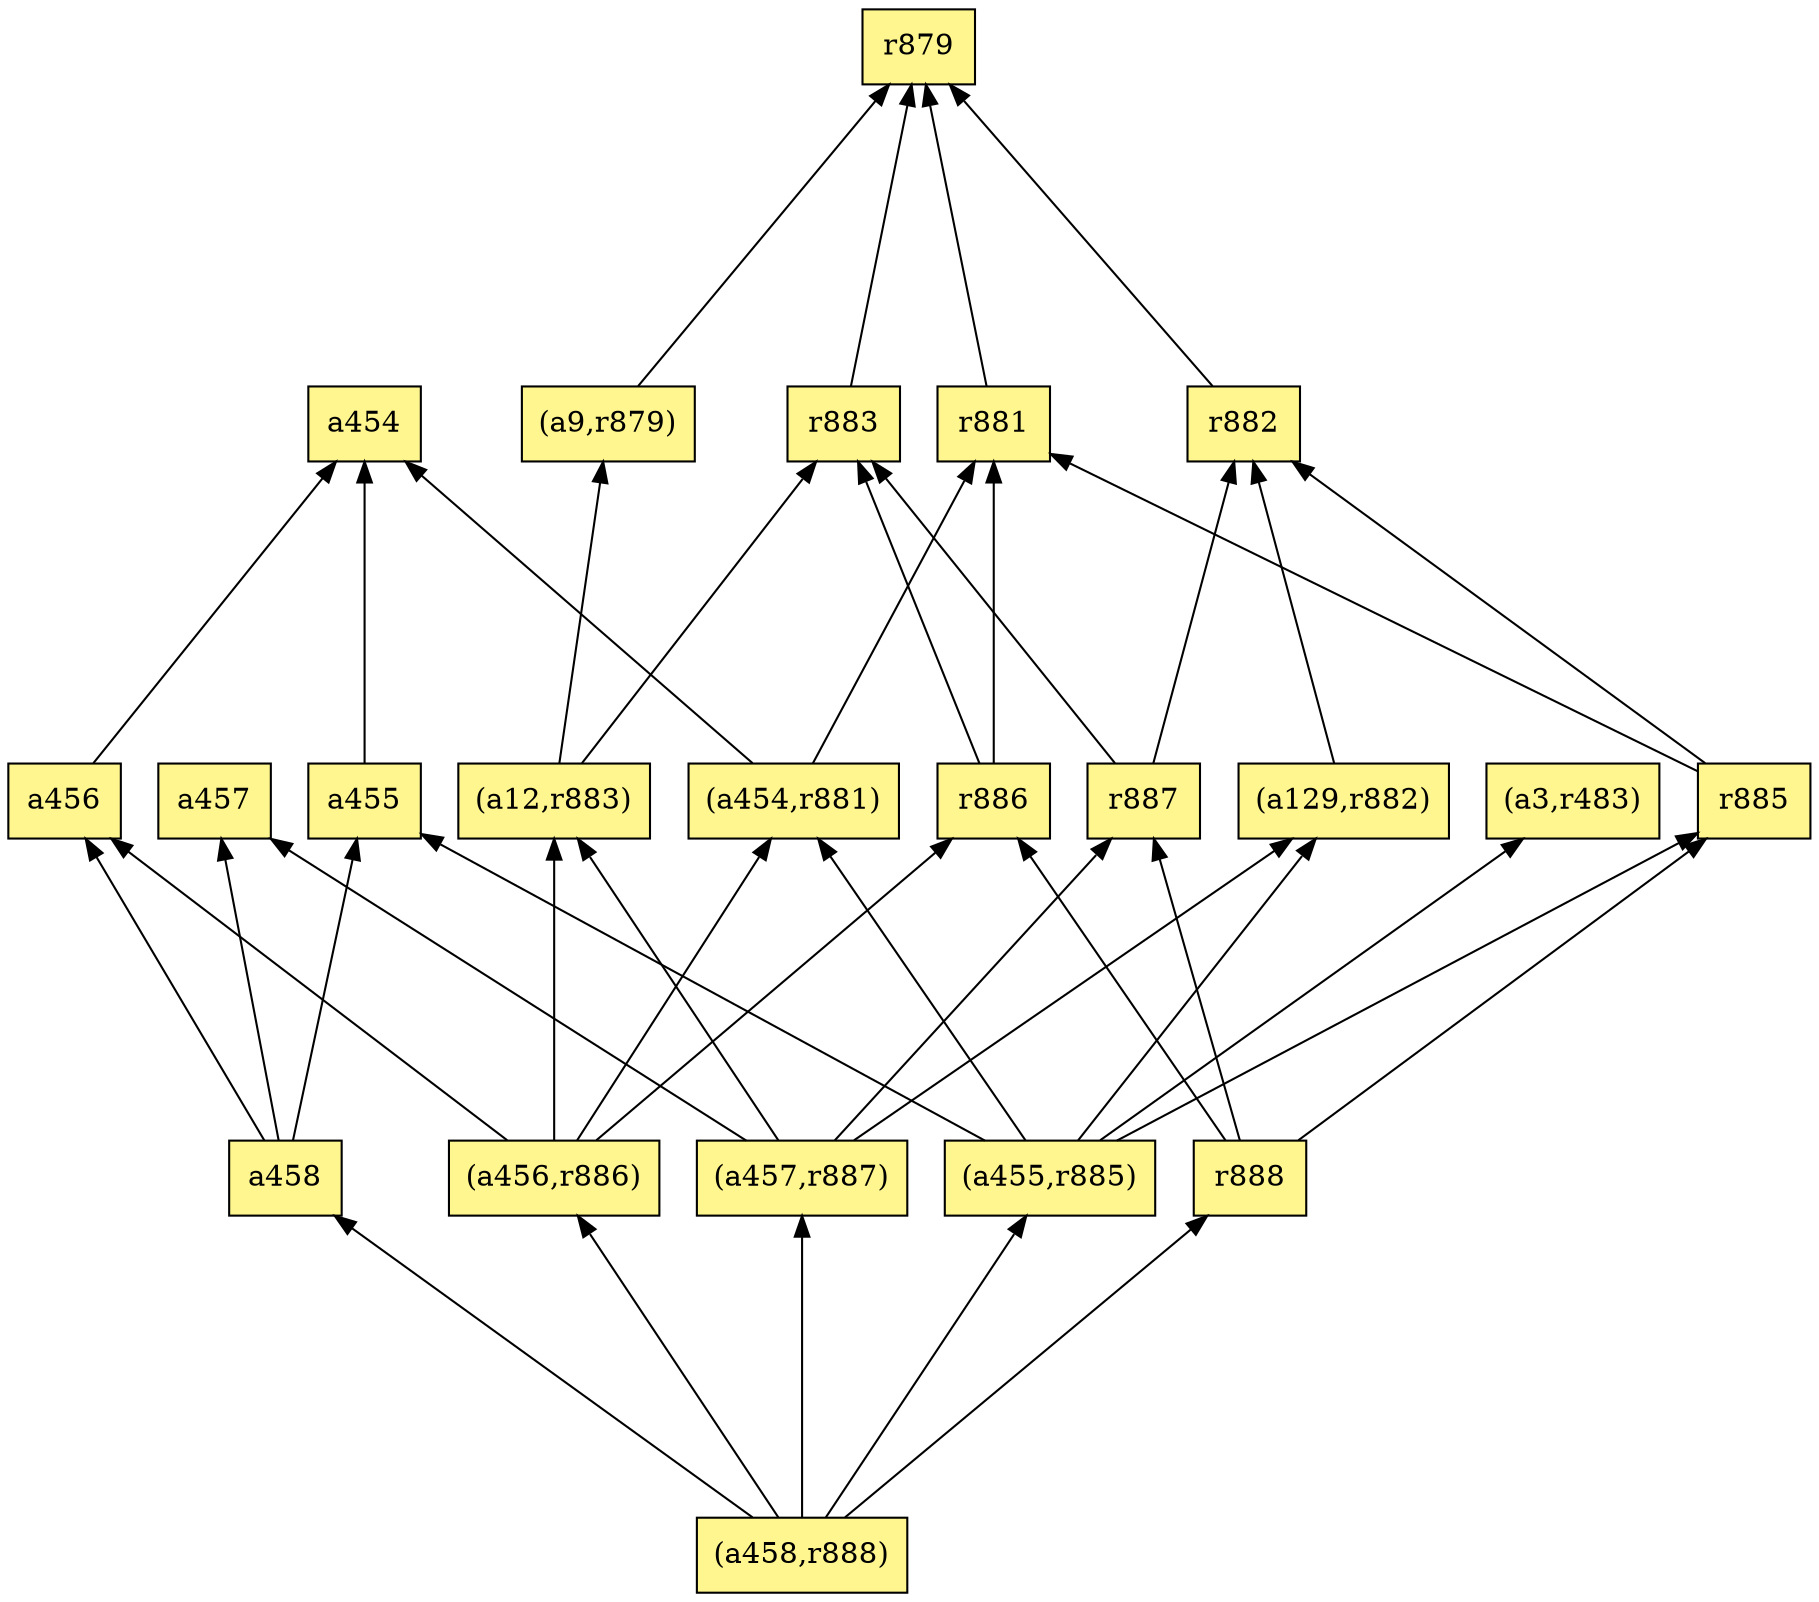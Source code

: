 digraph G {
rankdir=BT;ranksep="2.0";
"a454" [shape=record,fillcolor=khaki1,style=filled,label="{a454}"];
"r887" [shape=record,fillcolor=khaki1,style=filled,label="{r887}"];
"a455" [shape=record,fillcolor=khaki1,style=filled,label="{a455}"];
"r882" [shape=record,fillcolor=khaki1,style=filled,label="{r882}"];
"a457" [shape=record,fillcolor=khaki1,style=filled,label="{a457}"];
"(a454,r881)" [shape=record,fillcolor=khaki1,style=filled,label="{(a454,r881)}"];
"(a456,r886)" [shape=record,fillcolor=khaki1,style=filled,label="{(a456,r886)}"];
"(a9,r879)" [shape=record,fillcolor=khaki1,style=filled,label="{(a9,r879)}"];
"r885" [shape=record,fillcolor=khaki1,style=filled,label="{r885}"];
"r883" [shape=record,fillcolor=khaki1,style=filled,label="{r883}"];
"a456" [shape=record,fillcolor=khaki1,style=filled,label="{a456}"];
"(a455,r885)" [shape=record,fillcolor=khaki1,style=filled,label="{(a455,r885)}"];
"r888" [shape=record,fillcolor=khaki1,style=filled,label="{r888}"];
"r881" [shape=record,fillcolor=khaki1,style=filled,label="{r881}"];
"(a458,r888)" [shape=record,fillcolor=khaki1,style=filled,label="{(a458,r888)}"];
"a458" [shape=record,fillcolor=khaki1,style=filled,label="{a458}"];
"r879" [shape=record,fillcolor=khaki1,style=filled,label="{r879}"];
"(a3,r483)" [shape=record,fillcolor=khaki1,style=filled,label="{(a3,r483)}"];
"(a457,r887)" [shape=record,fillcolor=khaki1,style=filled,label="{(a457,r887)}"];
"(a12,r883)" [shape=record,fillcolor=khaki1,style=filled,label="{(a12,r883)}"];
"r886" [shape=record,fillcolor=khaki1,style=filled,label="{r886}"];
"(a129,r882)" [shape=record,fillcolor=khaki1,style=filled,label="{(a129,r882)}"];
"r887" -> "r883"
"r887" -> "r882"
"a455" -> "a454"
"r882" -> "r879"
"(a454,r881)" -> "a454"
"(a454,r881)" -> "r881"
"(a456,r886)" -> "(a454,r881)"
"(a456,r886)" -> "(a12,r883)"
"(a456,r886)" -> "a456"
"(a456,r886)" -> "r886"
"(a9,r879)" -> "r879"
"r885" -> "r881"
"r885" -> "r882"
"r883" -> "r879"
"a456" -> "a454"
"(a455,r885)" -> "a455"
"(a455,r885)" -> "(a3,r483)"
"(a455,r885)" -> "(a454,r881)"
"(a455,r885)" -> "r885"
"(a455,r885)" -> "(a129,r882)"
"r888" -> "r887"
"r888" -> "r885"
"r888" -> "r886"
"r881" -> "r879"
"(a458,r888)" -> "(a455,r885)"
"(a458,r888)" -> "r888"
"(a458,r888)" -> "a458"
"(a458,r888)" -> "(a457,r887)"
"(a458,r888)" -> "(a456,r886)"
"a458" -> "a457"
"a458" -> "a455"
"a458" -> "a456"
"(a457,r887)" -> "r887"
"(a457,r887)" -> "a457"
"(a457,r887)" -> "(a12,r883)"
"(a457,r887)" -> "(a129,r882)"
"(a12,r883)" -> "r883"
"(a12,r883)" -> "(a9,r879)"
"r886" -> "r883"
"r886" -> "r881"
"(a129,r882)" -> "r882"
}